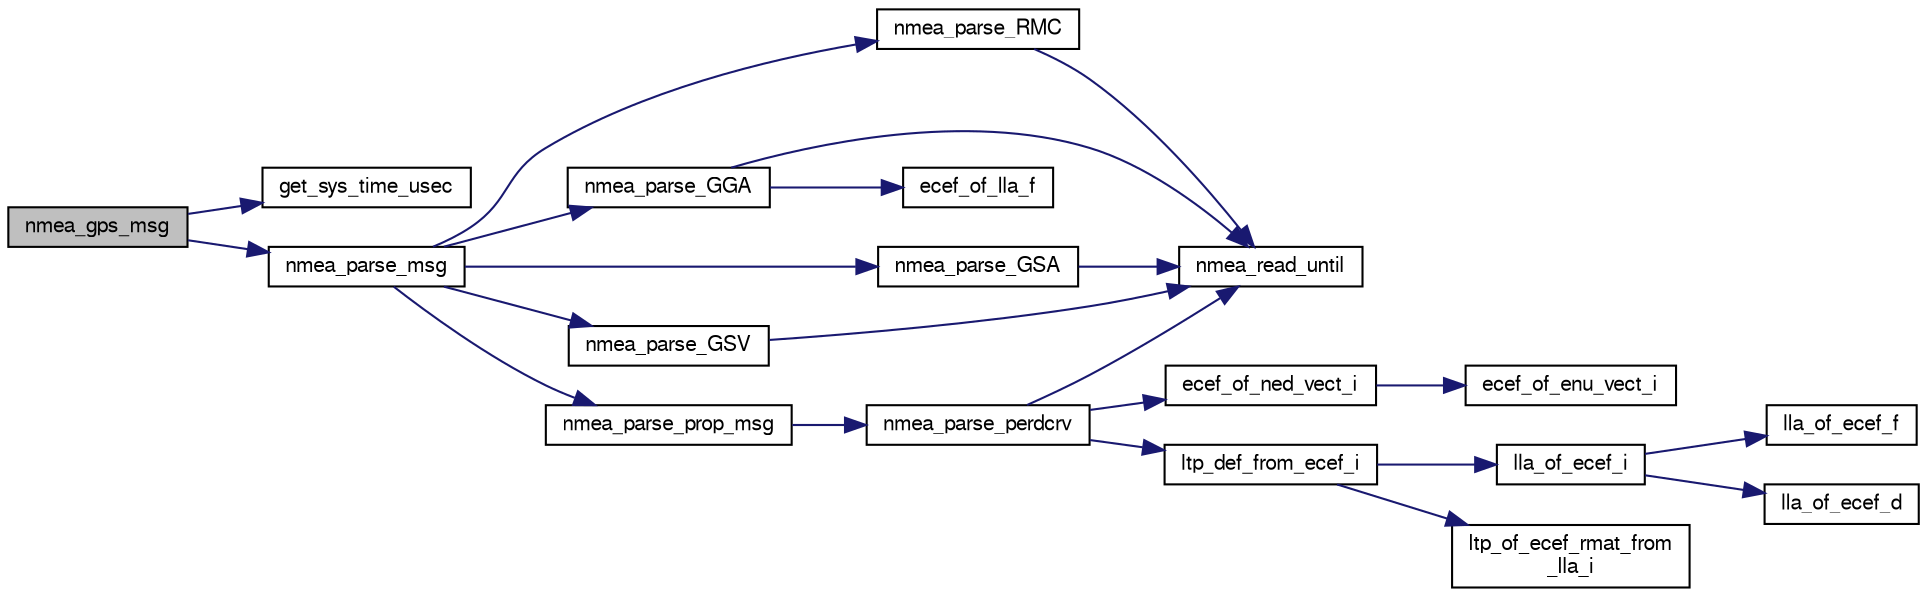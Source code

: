 digraph "nmea_gps_msg"
{
  edge [fontname="FreeSans",fontsize="10",labelfontname="FreeSans",labelfontsize="10"];
  node [fontname="FreeSans",fontsize="10",shape=record];
  rankdir="LR";
  Node1 [label="nmea_gps_msg",height=0.2,width=0.4,color="black", fillcolor="grey75", style="filled", fontcolor="black"];
  Node1 -> Node2 [color="midnightblue",fontsize="10",style="solid",fontname="FreeSans"];
  Node2 [label="get_sys_time_usec",height=0.2,width=0.4,color="black", fillcolor="white", style="filled",URL="$chibios_2mcu__periph_2sys__time__arch_8c.html#a7ddfef1f78a56c6b4c4c536b5d670bfb",tooltip="Get the time in microseconds since startup. "];
  Node1 -> Node3 [color="midnightblue",fontsize="10",style="solid",fontname="FreeSans"];
  Node3 [label="nmea_parse_msg",height=0.2,width=0.4,color="black", fillcolor="white", style="filled",URL="$gps__nmea_8c.html#a5effdb9e315da2f7fb8259839a57050e",tooltip="nmea_parse_char() has a complete line. "];
  Node3 -> Node4 [color="midnightblue",fontsize="10",style="solid",fontname="FreeSans"];
  Node4 [label="nmea_parse_RMC",height=0.2,width=0.4,color="black", fillcolor="white", style="filled",URL="$gps__nmea_8c.html#a2c37d1bda841cd78aa1deacb850311bf",tooltip="Parse RMC NMEA messages. "];
  Node4 -> Node5 [color="midnightblue",fontsize="10",style="solid",fontname="FreeSans"];
  Node5 [label="nmea_read_until",height=0.2,width=0.4,color="black", fillcolor="white", style="filled",URL="$gps__nmea_8h.html#a456be6466eb8510b09df4d6996519647",tooltip="Read until a certain character, placed here for proprietary includes. "];
  Node3 -> Node6 [color="midnightblue",fontsize="10",style="solid",fontname="FreeSans"];
  Node6 [label="nmea_parse_GGA",height=0.2,width=0.4,color="black", fillcolor="white", style="filled",URL="$gps__nmea_8c.html#afc502793fd8bcb919f0f34298ae4c0eb",tooltip="Parse GGA NMEA messages. "];
  Node6 -> Node5 [color="midnightblue",fontsize="10",style="solid",fontname="FreeSans"];
  Node6 -> Node7 [color="midnightblue",fontsize="10",style="solid",fontname="FreeSans"];
  Node7 [label="ecef_of_lla_f",height=0.2,width=0.4,color="black", fillcolor="white", style="filled",URL="$pprz__geodetic__float_8c.html#a65bc5ba8b61d014ca659035759cc001c"];
  Node3 -> Node8 [color="midnightblue",fontsize="10",style="solid",fontname="FreeSans"];
  Node8 [label="nmea_parse_GSA",height=0.2,width=0.4,color="black", fillcolor="white", style="filled",URL="$gps__nmea_8c.html#a981e852925b15d4eafff5d582547fba0",tooltip="Parse GSA NMEA messages. "];
  Node8 -> Node5 [color="midnightblue",fontsize="10",style="solid",fontname="FreeSans"];
  Node3 -> Node9 [color="midnightblue",fontsize="10",style="solid",fontname="FreeSans"];
  Node9 [label="nmea_parse_GSV",height=0.2,width=0.4,color="black", fillcolor="white", style="filled",URL="$gps__nmea_8c.html#a79f4e0b7097506dfef23b8a49cea0e64",tooltip="Parse GSV-nmea-messages. "];
  Node9 -> Node5 [color="midnightblue",fontsize="10",style="solid",fontname="FreeSans"];
  Node3 -> Node10 [color="midnightblue",fontsize="10",style="solid",fontname="FreeSans"];
  Node10 [label="nmea_parse_prop_msg",height=0.2,width=0.4,color="black", fillcolor="white", style="filled",URL="$gps__nmea_8c.html#a7ada001a707e893acb124d3668cb901e"];
  Node10 -> Node11 [color="midnightblue",fontsize="10",style="solid",fontname="FreeSans"];
  Node11 [label="nmea_parse_perdcrv",height=0.2,width=0.4,color="black", fillcolor="white", style="filled",URL="$gps__furuno_8c.html#a9ef52ff00fd929f7ac2f15fad0669843"];
  Node11 -> Node12 [color="midnightblue",fontsize="10",style="solid",fontname="FreeSans"];
  Node12 [label="ecef_of_ned_vect_i",height=0.2,width=0.4,color="black", fillcolor="white", style="filled",URL="$group__math__geodetic__int.html#gab146002b10face50bd92576ce4882f1d",tooltip="Rotate a vector from NED to ECEF. "];
  Node12 -> Node13 [color="midnightblue",fontsize="10",style="solid",fontname="FreeSans"];
  Node13 [label="ecef_of_enu_vect_i",height=0.2,width=0.4,color="black", fillcolor="white", style="filled",URL="$group__math__geodetic__int.html#gaabe6e63048c95afdffdd4a581dc5f2b8",tooltip="Rotate a vector from ENU to ECEF. "];
  Node11 -> Node14 [color="midnightblue",fontsize="10",style="solid",fontname="FreeSans"];
  Node14 [label="ltp_def_from_ecef_i",height=0.2,width=0.4,color="black", fillcolor="white", style="filled",URL="$group__math__geodetic__int.html#ga5afd098a83e572b854e157486ccb569f"];
  Node14 -> Node15 [color="midnightblue",fontsize="10",style="solid",fontname="FreeSans"];
  Node15 [label="lla_of_ecef_i",height=0.2,width=0.4,color="black", fillcolor="white", style="filled",URL="$group__math__geodetic__int.html#gaea47a32071c2427f895fcb1df32c4e23",tooltip="Convert a ECEF to LLA. "];
  Node15 -> Node16 [color="midnightblue",fontsize="10",style="solid",fontname="FreeSans"];
  Node16 [label="lla_of_ecef_f",height=0.2,width=0.4,color="black", fillcolor="white", style="filled",URL="$pprz__geodetic__float_8c.html#adecd186d51b41b09f0cad928c0d2f68e"];
  Node15 -> Node17 [color="midnightblue",fontsize="10",style="solid",fontname="FreeSans"];
  Node17 [label="lla_of_ecef_d",height=0.2,width=0.4,color="black", fillcolor="white", style="filled",URL="$group__math__geodetic__double.html#ga9d3464ccabcd97db9fb4e1c7d25dfe16"];
  Node14 -> Node18 [color="midnightblue",fontsize="10",style="solid",fontname="FreeSans"];
  Node18 [label="ltp_of_ecef_rmat_from\l_lla_i",height=0.2,width=0.4,color="black", fillcolor="white", style="filled",URL="$group__math__geodetic__int.html#ga6b7ff6661d7385053cc297340d6a5cc9"];
  Node11 -> Node5 [color="midnightblue",fontsize="10",style="solid",fontname="FreeSans"];
}
